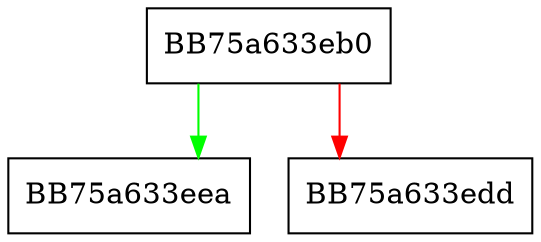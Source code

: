 digraph lua_pe_get_netmetadata {
  node [shape="box"];
  graph [splines=ortho];
  BB75a633eb0 -> BB75a633eea [color="green"];
  BB75a633eb0 -> BB75a633edd [color="red"];
}